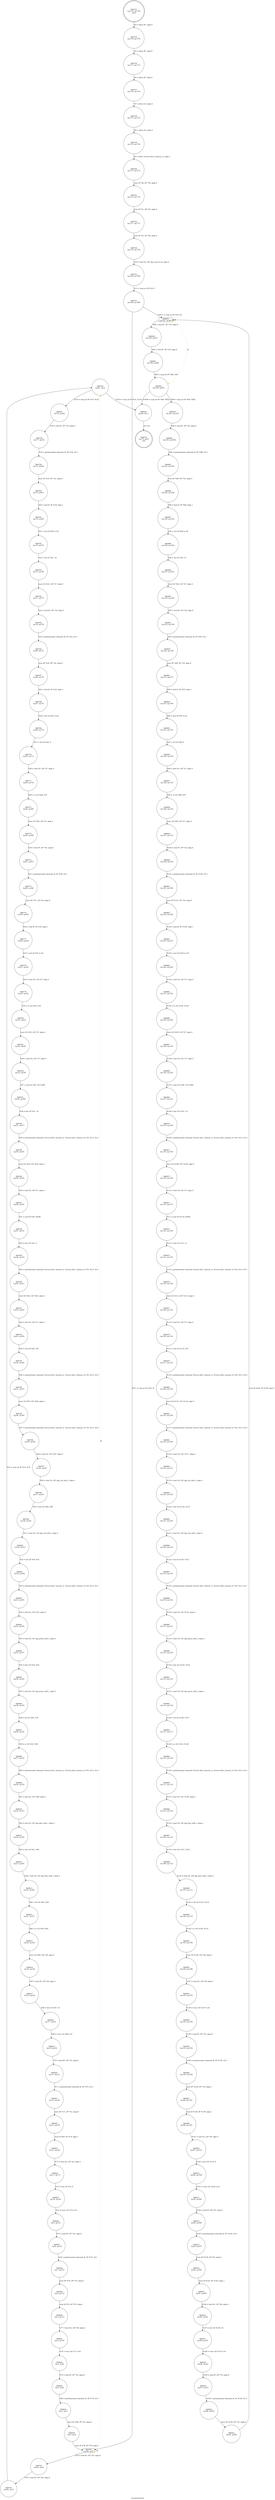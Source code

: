 digraph translate24to24 {
label="translate24to24"
69732 [label="N69732\n(rp:79, ep:0)\nexit", shape="doublecircle"]
69733 [label="N69733\n(rp:179, ep:179)\nentry", shape="doublecircle"]
69733 -> 69735 [label="%4 = alloca i8*, align 8"]
69735 [label="N69735\n(rp:178, ep:178)", shape="circle"]
69735 -> 69736 [label="%5 = alloca i8*, align 8"]
69736 [label="N69736\n(rp:177, ep:177)", shape="circle"]
69736 -> 69737 [label="%6 = alloca i8*, align 8"]
69737 [label="N69737\n(rp:176, ep:176)", shape="circle"]
69737 -> 69738 [label="%7 = alloca i32, align 4"]
69738 [label="N69738\n(rp:175, ep:175)", shape="circle"]
69738 -> 69739 [label="%8 = alloca i32, align 4"]
69739 [label="N69739\n(rp:174, ep:174)", shape="circle"]
69739 -> 69740 [label="%9 = alloca %struct.dtls1_timeout_st, align 4"]
69740 [label="N69740\n(rp:173, ep:173)", shape="circle"]
69740 -> 69742 [label="store i8* %0, i8** %4, align 8"]
69742 [label="N69742\n(rp:172, ep:172)", shape="circle"]
69742 -> 69744 [label="store i8* %1, i8** %5, align 8"]
69744 [label="N69744\n(rp:171, ep:171)", shape="circle"]
69744 -> 69749 [label="store i8* %2, i8** %6, align 8"]
69749 [label="N69749\n(rp:170, ep:170)", shape="circle"]
69749 -> 69750 [label="%10 = load i32, i32* @g_xserver_be, align 4"]
69750 [label="N69750\n(rp:169, ep:169)", shape="circle"]
69750 -> 69751 [label="%11 = icmp ne i32 %10, 0"]
69751 [label="N69751\n(rp:168, ep:168)", shape="circle"]
69751 -> 69753 [label="[%11 = icmp ne i32 %10, 0]"]
69751 -> 69839 [label="[!(%11 = icmp ne i32 %10, 0)]"]
69753 [label="N69753\n(rp:84, ep:5)", shape="box"]
69753 -> 69754 [label="%14 = load i8*, i8** %5, align 8"]
69753 -> 69753 [label="@", style="dashed", color="orange"]
69753 -> 69756 [label="@", style="dashed", color="orange"]
69754 [label="N69754\n(rp:83, ep:4)", shape="circle"]
69754 -> 69755 [label="%15 = load i8*, i8** %6, align 8"]
69755 [label="N69755\n(rp:82, ep:3)", shape="circle"]
69755 -> 69756 [label="%16 = icmp ult i8* %14, %15"]
69756 [label="N69756\n(rp:81, ep:2)", shape="circle"]
69756 -> 69927 [label="[%16 = icmp ult i8* %14, %15]"]
69756 -> 69924 [label="[!(%16 = icmp ult i8* %14, %15)]"]
69758 [label="N69758\n(rp:77, ep:83)", shape="circle"]
69758 -> 69759 [label="%19 = getelementptr inbounds i8, i8* %18, i32 1"]
69759 [label="N69759\n(rp:76, ep:82)", shape="circle"]
69759 -> 69760 [label="store i8* %19, i8** %4, align 8"]
69760 [label="N69760\n(rp:75, ep:81)", shape="circle"]
69760 -> 69761 [label="%20 = load i8, i8* %18, align 1"]
69761 [label="N69761\n(rp:74, ep:80)", shape="circle"]
69761 -> 69762 [label="%21 = zext i8 %20 to i32"]
69762 [label="N69762\n(rp:73, ep:79)", shape="circle"]
69762 -> 69763 [label="%22 = shl i32 %21, 16"]
69763 [label="N69763\n(rp:72, ep:78)", shape="circle"]
69763 -> 69764 [label="store i32 %22, i32* %7, align 4"]
69764 [label="N69764\n(rp:71, ep:77)", shape="circle"]
69764 -> 69765 [label="%23 = load i8*, i8** %4, align 8"]
69765 [label="N69765\n(rp:70, ep:76)", shape="circle"]
69765 -> 69766 [label="%24 = getelementptr inbounds i8, i8* %23, i32 1"]
69766 [label="N69766\n(rp:69, ep:75)", shape="circle"]
69766 -> 69767 [label="store i8* %24, i8** %4, align 8"]
69767 [label="N69767\n(rp:68, ep:74)", shape="circle"]
69767 -> 69768 [label="%25 = load i8, i8* %23, align 1"]
69768 [label="N69768\n(rp:67, ep:73)", shape="circle"]
69768 -> 69769 [label="%26 = zext i8 %25 to i32"]
69769 [label="N69769\n(rp:66, ep:72)", shape="circle"]
69769 -> 69770 [label="%27 = shl i32 %26, 8"]
69770 [label="N69770\n(rp:65, ep:71)", shape="circle"]
69770 -> 69771 [label="%28 = load i32, i32* %7, align 4"]
69771 [label="N69771\n(rp:64, ep:70)", shape="circle"]
69771 -> 69772 [label="%29 = or i32 %28, %27"]
69772 [label="N69772\n(rp:63, ep:69)", shape="circle"]
69772 -> 69773 [label="store i32 %29, i32* %7, align 4"]
69773 [label="N69773\n(rp:62, ep:68)", shape="circle"]
69773 -> 69774 [label="%30 = load i8*, i8** %4, align 8"]
69774 [label="N69774\n(rp:61, ep:67)", shape="circle"]
69774 -> 69775 [label="%31 = getelementptr inbounds i8, i8* %30, i32 1"]
69775 [label="N69775\n(rp:60, ep:66)", shape="circle"]
69775 -> 69776 [label="store i8* %31, i8** %4, align 8"]
69776 [label="N69776\n(rp:59, ep:65)", shape="circle"]
69776 -> 69777 [label="%32 = load i8, i8* %30, align 1"]
69777 [label="N69777\n(rp:58, ep:64)", shape="circle"]
69777 -> 69778 [label="%33 = zext i8 %32 to i32"]
69778 [label="N69778\n(rp:57, ep:63)", shape="circle"]
69778 -> 69779 [label="%34 = load i32, i32* %7, align 4"]
69779 [label="N69779\n(rp:56, ep:62)", shape="circle"]
69779 -> 69780 [label="%35 = or i32 %34, %33"]
69780 [label="N69780\n(rp:55, ep:61)", shape="circle"]
69780 -> 69781 [label="store i32 %35, i32* %7, align 4"]
69781 [label="N69781\n(rp:54, ep:60)", shape="circle"]
69781 -> 69782 [label="%36 = load i32, i32* %7, align 4"]
69782 [label="N69782\n(rp:53, ep:59)", shape="circle"]
69782 -> 69783 [label="%37 = and i32 %36, 16711680"]
69783 [label="N69783\n(rp:52, ep:58)", shape="circle"]
69783 -> 69784 [label="%38 = lshr i32 %37, 16"]
69784 [label="N69784\n(rp:51, ep:57)", shape="circle"]
69784 -> 69785 [label="%39 = getelementptr inbounds %struct.dtls1_timeout_st, %struct.dtls1_timeout_st* %9, i32 0, i32 2"]
69785 [label="N69785\n(rp:50, ep:56)", shape="circle"]
69785 -> 69786 [label="store i32 %38, i32* %39, align 4"]
69786 [label="N69786\n(rp:49, ep:55)", shape="circle"]
69786 -> 69787 [label="%40 = load i32, i32* %7, align 4"]
69787 [label="N69787\n(rp:48, ep:54)", shape="circle"]
69787 -> 69788 [label="%41 = and i32 %40, 65280"]
69788 [label="N69788\n(rp:47, ep:53)", shape="circle"]
69788 -> 69789 [label="%42 = lshr i32 %41, 8"]
69789 [label="N69789\n(rp:46, ep:52)", shape="circle"]
69789 -> 69790 [label="%43 = getelementptr inbounds %struct.dtls1_timeout_st, %struct.dtls1_timeout_st* %9, i32 0, i32 1"]
69790 [label="N69790\n(rp:45, ep:51)", shape="circle"]
69790 -> 69791 [label="store i32 %42, i32* %43, align 4"]
69791 [label="N69791\n(rp:44, ep:50)", shape="circle"]
69791 -> 69792 [label="%44 = load i32, i32* %7, align 4"]
69792 [label="N69792\n(rp:43, ep:49)", shape="circle"]
69792 -> 69793 [label="%45 = and i32 %44, 255"]
69793 [label="N69793\n(rp:42, ep:48)", shape="circle"]
69793 -> 69794 [label="%46 = getelementptr inbounds %struct.dtls1_timeout_st, %struct.dtls1_timeout_st* %9, i32 0, i32 0"]
69794 [label="N69794\n(rp:41, ep:47)", shape="circle"]
69794 -> 69795 [label="store i32 %45, i32* %46, align 4"]
69795 [label="N69795\n(rp:40, ep:46)", shape="circle"]
69795 -> 69796 [label="%47 = getelementptr inbounds %struct.dtls1_timeout_st, %struct.dtls1_timeout_st* %9, i32 0, i32 0"]
69796 [label="N69796\n(rp:39, ep:45)", shape="circle"]
69796 -> 69797 [label="%48 = load i32, i32* %47, align 4"]
69797 [label="N69797\n(rp:38, ep:44)", shape="circle"]
69797 -> 69798 [label="%49 = load i32, i32* @g_red_shift_r, align 4"]
69798 [label="N69798\n(rp:37, ep:43)", shape="circle"]
69798 -> 69799 [label="%50 = lshr i32 %48, %49"]
69799 [label="N69799\n(rp:36, ep:42)", shape="circle"]
69799 -> 69800 [label="%51 = load i32, i32* @g_red_shift_l, align 4"]
69800 [label="N69800\n(rp:35, ep:41)", shape="circle"]
69800 -> 69801 [label="%52 = shl i32 %50, %51"]
69801 [label="N69801\n(rp:34, ep:40)", shape="circle"]
69801 -> 69802 [label="%53 = getelementptr inbounds %struct.dtls1_timeout_st, %struct.dtls1_timeout_st* %9, i32 0, i32 1"]
69802 [label="N69802\n(rp:33, ep:39)", shape="circle"]
69802 -> 69803 [label="%54 = load i32, i32* %53, align 4"]
69803 [label="N69803\n(rp:32, ep:38)", shape="circle"]
69803 -> 69804 [label="%55 = load i32, i32* @g_green_shift_r, align 4"]
69804 [label="N69804\n(rp:31, ep:37)", shape="circle"]
69804 -> 69805 [label="%56 = lshr i32 %54, %55"]
69805 [label="N69805\n(rp:30, ep:36)", shape="circle"]
69805 -> 69806 [label="%57 = load i32, i32* @g_green_shift_l, align 4"]
69806 [label="N69806\n(rp:29, ep:35)", shape="circle"]
69806 -> 69807 [label="%58 = shl i32 %56, %57"]
69807 [label="N69807\n(rp:28, ep:34)", shape="circle"]
69807 -> 69808 [label="%59 = or i32 %52, %58"]
69808 [label="N69808\n(rp:27, ep:33)", shape="circle"]
69808 -> 69809 [label="%60 = getelementptr inbounds %struct.dtls1_timeout_st, %struct.dtls1_timeout_st* %9, i32 0, i32 2"]
69809 [label="N69809\n(rp:26, ep:32)", shape="circle"]
69809 -> 69810 [label="%61 = load i32, i32* %60, align 4"]
69810 [label="N69810\n(rp:25, ep:31)", shape="circle"]
69810 -> 69811 [label="%62 = load i32, i32* @g_blue_shift_r, align 4"]
69811 [label="N69811\n(rp:24, ep:30)", shape="circle"]
69811 -> 69812 [label="%63 = lshr i32 %61, %62"]
69812 [label="N69812\n(rp:23, ep:29)", shape="circle"]
69812 -> 69813 [label="%64 = load i32, i32* @g_blue_shift_l, align 4"]
69813 [label="N69813\n(rp:22, ep:28)", shape="circle"]
69813 -> 69814 [label="%65 = shl i32 %63, %64"]
69814 [label="N69814\n(rp:21, ep:27)", shape="circle"]
69814 -> 69815 [label="%66 = or i32 %59, %65"]
69815 [label="N69815\n(rp:20, ep:26)", shape="circle"]
69815 -> 69816 [label="store i32 %66, i32* %8, align 4"]
69816 [label="N69816\n(rp:19, ep:25)", shape="circle"]
69816 -> 69817 [label="%67 = load i32, i32* %8, align 4"]
69817 [label="N69817\n(rp:18, ep:24)", shape="circle"]
69817 -> 69818 [label="%68 = lshr i32 %67, 16"]
69818 [label="N69818\n(rp:17, ep:23)", shape="circle"]
69818 -> 69819 [label="%69 = trunc i32 %68 to i8"]
69819 [label="N69819\n(rp:16, ep:22)", shape="circle"]
69819 -> 69820 [label="%70 = load i8*, i8** %5, align 8"]
69820 [label="N69820\n(rp:15, ep:21)", shape="circle"]
69820 -> 69821 [label="%71 = getelementptr inbounds i8, i8* %70, i32 1"]
69821 [label="N69821\n(rp:14, ep:20)", shape="circle"]
69821 -> 69822 [label="store i8* %71, i8** %5, align 8"]
69822 [label="N69822\n(rp:13, ep:19)", shape="circle"]
69822 -> 69823 [label="store i8 %69, i8* %70, align 1"]
69823 [label="N69823\n(rp:12, ep:18)", shape="circle"]
69823 -> 69824 [label="%72 = load i32, i32* %8, align 4"]
69824 [label="N69824\n(rp:11, ep:17)", shape="circle"]
69824 -> 69825 [label="%73 = lshr i32 %72, 8"]
69825 [label="N69825\n(rp:10, ep:16)", shape="circle"]
69825 -> 69826 [label="%74 = trunc i32 %73 to i8"]
69826 [label="N69826\n(rp:9, ep:15)", shape="circle"]
69826 -> 69827 [label="%75 = load i8*, i8** %5, align 8"]
69827 [label="N69827\n(rp:8, ep:14)", shape="circle"]
69827 -> 69828 [label="%76 = getelementptr inbounds i8, i8* %75, i32 1"]
69828 [label="N69828\n(rp:7, ep:13)", shape="circle"]
69828 -> 69829 [label="store i8* %76, i8** %5, align 8"]
69829 [label="N69829\n(rp:6, ep:12)", shape="circle"]
69829 -> 69830 [label="store i8 %74, i8* %75, align 1"]
69830 [label="N69830\n(rp:5, ep:11)", shape="circle"]
69830 -> 69831 [label="%77 = load i32, i32* %8, align 4"]
69831 [label="N69831\n(rp:4, ep:10)", shape="circle"]
69831 -> 69832 [label="%78 = trunc i32 %77 to i8"]
69832 [label="N69832\n(rp:3, ep:9)", shape="circle"]
69832 -> 69833 [label="%79 = load i8*, i8** %5, align 8"]
69833 [label="N69833\n(rp:2, ep:8)", shape="circle"]
69833 -> 69834 [label="%80 = getelementptr inbounds i8, i8* %79, i32 1"]
69834 [label="N69834\n(rp:1, ep:7)", shape="circle"]
69834 -> 69835 [label="store i8* %80, i8** %5, align 8"]
69835 [label="N69835\n(rp:0, ep:6)", shape="circle"]
69835 -> 69753 [label="store i8 %78, i8* %79, align 1"]
69839 [label="N69839\n(rp:167, ep:88)", shape="box"]
69839 -> 69840 [label="%84 = load i8*, i8** %5, align 8"]
69839 -> 69839 [label="@", style="dashed", color="orange"]
69839 -> 69842 [label="@", style="dashed", color="orange"]
69840 [label="N69840\n(rp:166, ep:87)", shape="circle"]
69840 -> 69841 [label="%85 = load i8*, i8** %6, align 8"]
69841 [label="N69841\n(rp:165, ep:86)", shape="circle"]
69841 -> 69842 [label="%86 = icmp ult i8* %84, %85"]
69842 [label="N69842\n(rp:164, ep:85)", shape="circle"]
69842 -> 69929 [label="[%86 = icmp ult i8* %84, %85]"]
69842 -> 69924 [label="[!(%86 = icmp ult i8* %84, %85)]"]
69844 [label="N69844\n(rp:162, ep:166)", shape="circle"]
69844 -> 69845 [label="%89 = getelementptr inbounds i8, i8* %88, i32 1"]
69845 [label="N69845\n(rp:161, ep:165)", shape="circle"]
69845 -> 69846 [label="store i8* %89, i8** %4, align 8"]
69846 [label="N69846\n(rp:160, ep:164)", shape="circle"]
69846 -> 69847 [label="%90 = load i8, i8* %88, align 1"]
69847 [label="N69847\n(rp:159, ep:163)", shape="circle"]
69847 -> 69848 [label="%91 = zext i8 %90 to i32"]
69848 [label="N69848\n(rp:158, ep:162)", shape="circle"]
69848 -> 69849 [label="%92 = shl i32 %91, 16"]
69849 [label="N69849\n(rp:157, ep:161)", shape="circle"]
69849 -> 69850 [label="store i32 %92, i32* %7, align 4"]
69850 [label="N69850\n(rp:156, ep:160)", shape="circle"]
69850 -> 69851 [label="%93 = load i8*, i8** %4, align 8"]
69851 [label="N69851\n(rp:155, ep:159)", shape="circle"]
69851 -> 69852 [label="%94 = getelementptr inbounds i8, i8* %93, i32 1"]
69852 [label="N69852\n(rp:154, ep:158)", shape="circle"]
69852 -> 69853 [label="store i8* %94, i8** %4, align 8"]
69853 [label="N69853\n(rp:153, ep:157)", shape="circle"]
69853 -> 69854 [label="%95 = load i8, i8* %93, align 1"]
69854 [label="N69854\n(rp:152, ep:156)", shape="circle"]
69854 -> 69855 [label="%96 = zext i8 %95 to i32"]
69855 [label="N69855\n(rp:151, ep:155)", shape="circle"]
69855 -> 69856 [label="%97 = shl i32 %96, 8"]
69856 [label="N69856\n(rp:150, ep:154)", shape="circle"]
69856 -> 69857 [label="%98 = load i32, i32* %7, align 4"]
69857 [label="N69857\n(rp:149, ep:153)", shape="circle"]
69857 -> 69858 [label="%99 = or i32 %98, %97"]
69858 [label="N69858\n(rp:148, ep:152)", shape="circle"]
69858 -> 69859 [label="store i32 %99, i32* %7, align 4"]
69859 [label="N69859\n(rp:147, ep:151)", shape="circle"]
69859 -> 69860 [label="%100 = load i8*, i8** %4, align 8"]
69860 [label="N69860\n(rp:146, ep:150)", shape="circle"]
69860 -> 69861 [label="%101 = getelementptr inbounds i8, i8* %100, i32 1"]
69861 [label="N69861\n(rp:145, ep:149)", shape="circle"]
69861 -> 69862 [label="store i8* %101, i8** %4, align 8"]
69862 [label="N69862\n(rp:144, ep:148)", shape="circle"]
69862 -> 69863 [label="%102 = load i8, i8* %100, align 1"]
69863 [label="N69863\n(rp:143, ep:147)", shape="circle"]
69863 -> 69864 [label="%103 = zext i8 %102 to i32"]
69864 [label="N69864\n(rp:142, ep:146)", shape="circle"]
69864 -> 69865 [label="%104 = load i32, i32* %7, align 4"]
69865 [label="N69865\n(rp:141, ep:145)", shape="circle"]
69865 -> 69866 [label="%105 = or i32 %104, %103"]
69866 [label="N69866\n(rp:140, ep:144)", shape="circle"]
69866 -> 69867 [label="store i32 %105, i32* %7, align 4"]
69867 [label="N69867\n(rp:139, ep:143)", shape="circle"]
69867 -> 69868 [label="%106 = load i32, i32* %7, align 4"]
69868 [label="N69868\n(rp:138, ep:142)", shape="circle"]
69868 -> 69869 [label="%107 = and i32 %106, 16711680"]
69869 [label="N69869\n(rp:137, ep:141)", shape="circle"]
69869 -> 69870 [label="%108 = lshr i32 %107, 16"]
69870 [label="N69870\n(rp:136, ep:140)", shape="circle"]
69870 -> 69871 [label="%109 = getelementptr inbounds %struct.dtls1_timeout_st, %struct.dtls1_timeout_st* %9, i32 0, i32 2"]
69871 [label="N69871\n(rp:135, ep:139)", shape="circle"]
69871 -> 69872 [label="store i32 %108, i32* %109, align 4"]
69872 [label="N69872\n(rp:134, ep:138)", shape="circle"]
69872 -> 69873 [label="%110 = load i32, i32* %7, align 4"]
69873 [label="N69873\n(rp:133, ep:137)", shape="circle"]
69873 -> 69874 [label="%111 = and i32 %110, 65280"]
69874 [label="N69874\n(rp:132, ep:136)", shape="circle"]
69874 -> 69875 [label="%112 = lshr i32 %111, 8"]
69875 [label="N69875\n(rp:131, ep:135)", shape="circle"]
69875 -> 69876 [label="%113 = getelementptr inbounds %struct.dtls1_timeout_st, %struct.dtls1_timeout_st* %9, i32 0, i32 1"]
69876 [label="N69876\n(rp:130, ep:134)", shape="circle"]
69876 -> 69877 [label="store i32 %112, i32* %113, align 4"]
69877 [label="N69877\n(rp:129, ep:133)", shape="circle"]
69877 -> 69878 [label="%114 = load i32, i32* %7, align 4"]
69878 [label="N69878\n(rp:128, ep:132)", shape="circle"]
69878 -> 69879 [label="%115 = and i32 %114, 255"]
69879 [label="N69879\n(rp:127, ep:131)", shape="circle"]
69879 -> 69880 [label="%116 = getelementptr inbounds %struct.dtls1_timeout_st, %struct.dtls1_timeout_st* %9, i32 0, i32 0"]
69880 [label="N69880\n(rp:126, ep:130)", shape="circle"]
69880 -> 69881 [label="store i32 %115, i32* %116, align 4"]
69881 [label="N69881\n(rp:125, ep:129)", shape="circle"]
69881 -> 69882 [label="%117 = getelementptr inbounds %struct.dtls1_timeout_st, %struct.dtls1_timeout_st* %9, i32 0, i32 0"]
69882 [label="N69882\n(rp:124, ep:128)", shape="circle"]
69882 -> 69883 [label="%118 = load i32, i32* %117, align 4"]
69883 [label="N69883\n(rp:123, ep:127)", shape="circle"]
69883 -> 69884 [label="%119 = load i32, i32* @g_red_shift_r, align 4"]
69884 [label="N69884\n(rp:122, ep:126)", shape="circle"]
69884 -> 69885 [label="%120 = lshr i32 %118, %119"]
69885 [label="N69885\n(rp:121, ep:125)", shape="circle"]
69885 -> 69886 [label="%121 = load i32, i32* @g_red_shift_l, align 4"]
69886 [label="N69886\n(rp:120, ep:124)", shape="circle"]
69886 -> 69887 [label="%122 = shl i32 %120, %121"]
69887 [label="N69887\n(rp:119, ep:123)", shape="circle"]
69887 -> 69888 [label="%123 = getelementptr inbounds %struct.dtls1_timeout_st, %struct.dtls1_timeout_st* %9, i32 0, i32 1"]
69888 [label="N69888\n(rp:118, ep:122)", shape="circle"]
69888 -> 69889 [label="%124 = load i32, i32* %123, align 4"]
69889 [label="N69889\n(rp:117, ep:121)", shape="circle"]
69889 -> 69890 [label="%125 = load i32, i32* @g_green_shift_r, align 4"]
69890 [label="N69890\n(rp:116, ep:120)", shape="circle"]
69890 -> 69891 [label="%126 = lshr i32 %124, %125"]
69891 [label="N69891\n(rp:115, ep:119)", shape="circle"]
69891 -> 69892 [label="%127 = load i32, i32* @g_green_shift_l, align 4"]
69892 [label="N69892\n(rp:114, ep:118)", shape="circle"]
69892 -> 69893 [label="%128 = shl i32 %126, %127"]
69893 [label="N69893\n(rp:113, ep:117)", shape="circle"]
69893 -> 69894 [label="%129 = or i32 %122, %128"]
69894 [label="N69894\n(rp:112, ep:116)", shape="circle"]
69894 -> 69895 [label="%130 = getelementptr inbounds %struct.dtls1_timeout_st, %struct.dtls1_timeout_st* %9, i32 0, i32 2"]
69895 [label="N69895\n(rp:111, ep:115)", shape="circle"]
69895 -> 69896 [label="%131 = load i32, i32* %130, align 4"]
69896 [label="N69896\n(rp:110, ep:114)", shape="circle"]
69896 -> 69897 [label="%132 = load i32, i32* @g_blue_shift_r, align 4"]
69897 [label="N69897\n(rp:109, ep:113)", shape="circle"]
69897 -> 69898 [label="%133 = lshr i32 %131, %132"]
69898 [label="N69898\n(rp:108, ep:112)", shape="circle"]
69898 -> 69899 [label="%134 = load i32, i32* @g_blue_shift_l, align 4"]
69899 [label="N69899\n(rp:107, ep:111)", shape="circle"]
69899 -> 69900 [label="%135 = shl i32 %133, %134"]
69900 [label="N69900\n(rp:106, ep:110)", shape="circle"]
69900 -> 69901 [label="%136 = or i32 %129, %135"]
69901 [label="N69901\n(rp:105, ep:109)", shape="circle"]
69901 -> 69902 [label="store i32 %136, i32* %8, align 4"]
69902 [label="N69902\n(rp:104, ep:108)", shape="circle"]
69902 -> 69903 [label="%137 = load i32, i32* %8, align 4"]
69903 [label="N69903\n(rp:103, ep:107)", shape="circle"]
69903 -> 69904 [label="%138 = trunc i32 %137 to i8"]
69904 [label="N69904\n(rp:102, ep:106)", shape="circle"]
69904 -> 69905 [label="%139 = load i8*, i8** %5, align 8"]
69905 [label="N69905\n(rp:101, ep:105)", shape="circle"]
69905 -> 69906 [label="%140 = getelementptr inbounds i8, i8* %139, i32 1"]
69906 [label="N69906\n(rp:100, ep:104)", shape="circle"]
69906 -> 69907 [label="store i8* %140, i8** %5, align 8"]
69907 [label="N69907\n(rp:99, ep:103)", shape="circle"]
69907 -> 69908 [label="store i8 %138, i8* %139, align 1"]
69908 [label="N69908\n(rp:98, ep:102)", shape="circle"]
69908 -> 69909 [label="%141 = load i32, i32* %8, align 4"]
69909 [label="N69909\n(rp:97, ep:101)", shape="circle"]
69909 -> 69910 [label="%142 = lshr i32 %141, 8"]
69910 [label="N69910\n(rp:96, ep:100)", shape="circle"]
69910 -> 69911 [label="%143 = trunc i32 %142 to i8"]
69911 [label="N69911\n(rp:95, ep:99)", shape="circle"]
69911 -> 69912 [label="%144 = load i8*, i8** %5, align 8"]
69912 [label="N69912\n(rp:94, ep:98)", shape="circle"]
69912 -> 69913 [label="%145 = getelementptr inbounds i8, i8* %144, i32 1"]
69913 [label="N69913\n(rp:93, ep:97)", shape="circle"]
69913 -> 69914 [label="store i8* %145, i8** %5, align 8"]
69914 [label="N69914\n(rp:92, ep:96)", shape="circle"]
69914 -> 69915 [label="store i8 %143, i8* %144, align 1"]
69915 [label="N69915\n(rp:91, ep:95)", shape="circle"]
69915 -> 69916 [label="%146 = load i32, i32* %8, align 4"]
69916 [label="N69916\n(rp:90, ep:94)", shape="circle"]
69916 -> 69917 [label="%147 = lshr i32 %146, 16"]
69917 [label="N69917\n(rp:89, ep:93)", shape="circle"]
69917 -> 69918 [label="%148 = trunc i32 %147 to i8"]
69918 [label="N69918\n(rp:88, ep:92)", shape="circle"]
69918 -> 69919 [label="%149 = load i8*, i8** %5, align 8"]
69919 [label="N69919\n(rp:87, ep:91)", shape="circle"]
69919 -> 69920 [label="%150 = getelementptr inbounds i8, i8* %149, i32 1"]
69920 [label="N69920\n(rp:86, ep:90)", shape="circle"]
69920 -> 69921 [label="store i8* %150, i8** %5, align 8"]
69921 [label="N69921\n(rp:85, ep:89)", shape="circle"]
69921 -> 69839 [label="store i8 %148, i8* %149, align 1"]
69924 [label="N69924\n(rp:80, ep:1)", shape="circle"]
69924 -> 69732 [label="ret void"]
69927 [label="N69927\n(rp:78, ep:84)", shape="circle"]
69927 -> 69758 [label="%18 = load i8*, i8** %4, align 8"]
69929 [label="N69929\n(rp:163, ep:167)", shape="circle"]
69929 -> 69844 [label="%88 = load i8*, i8** %4, align 8"]
}
